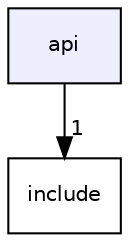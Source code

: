 digraph "api" {
  compound=true
  node [ fontsize="10", fontname="Helvetica"];
  edge [ labelfontsize="10", labelfontname="Helvetica"];
  dir_0188a3e6da905bc60aceb35bf790b8c9 [shape=box, label="api", style="filled", fillcolor="#eeeeff", pencolor="black", URL="dir_0188a3e6da905bc60aceb35bf790b8c9.html"];
  dir_d44c64559bbebec7f509842c48db8b23 [shape=box label="include" URL="dir_d44c64559bbebec7f509842c48db8b23.html"];
  dir_0188a3e6da905bc60aceb35bf790b8c9->dir_d44c64559bbebec7f509842c48db8b23 [headlabel="1", labeldistance=1.5 headhref="dir_000000_000005.html"];
}
